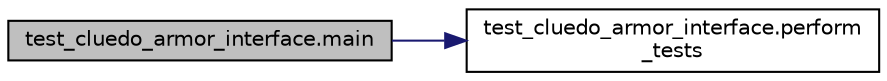digraph "test_cluedo_armor_interface.main"
{
 // LATEX_PDF_SIZE
  edge [fontname="Helvetica",fontsize="10",labelfontname="Helvetica",labelfontsize="10"];
  node [fontname="Helvetica",fontsize="10",shape=record];
  rankdir="LR";
  Node1 [label="test_cluedo_armor_interface.main",height=0.2,width=0.4,color="black", fillcolor="grey75", style="filled", fontcolor="black",tooltip=" "];
  Node1 -> Node2 [color="midnightblue",fontsize="10",style="solid",fontname="Helvetica"];
  Node2 [label="test_cluedo_armor_interface.perform\l_tests",height=0.2,width=0.4,color="black", fillcolor="white", style="filled",URL="$a00163_a7950b58982c19d0ff1541833092c4f0b.html#a7950b58982c19d0ff1541833092c4f0b",tooltip=" "];
}

